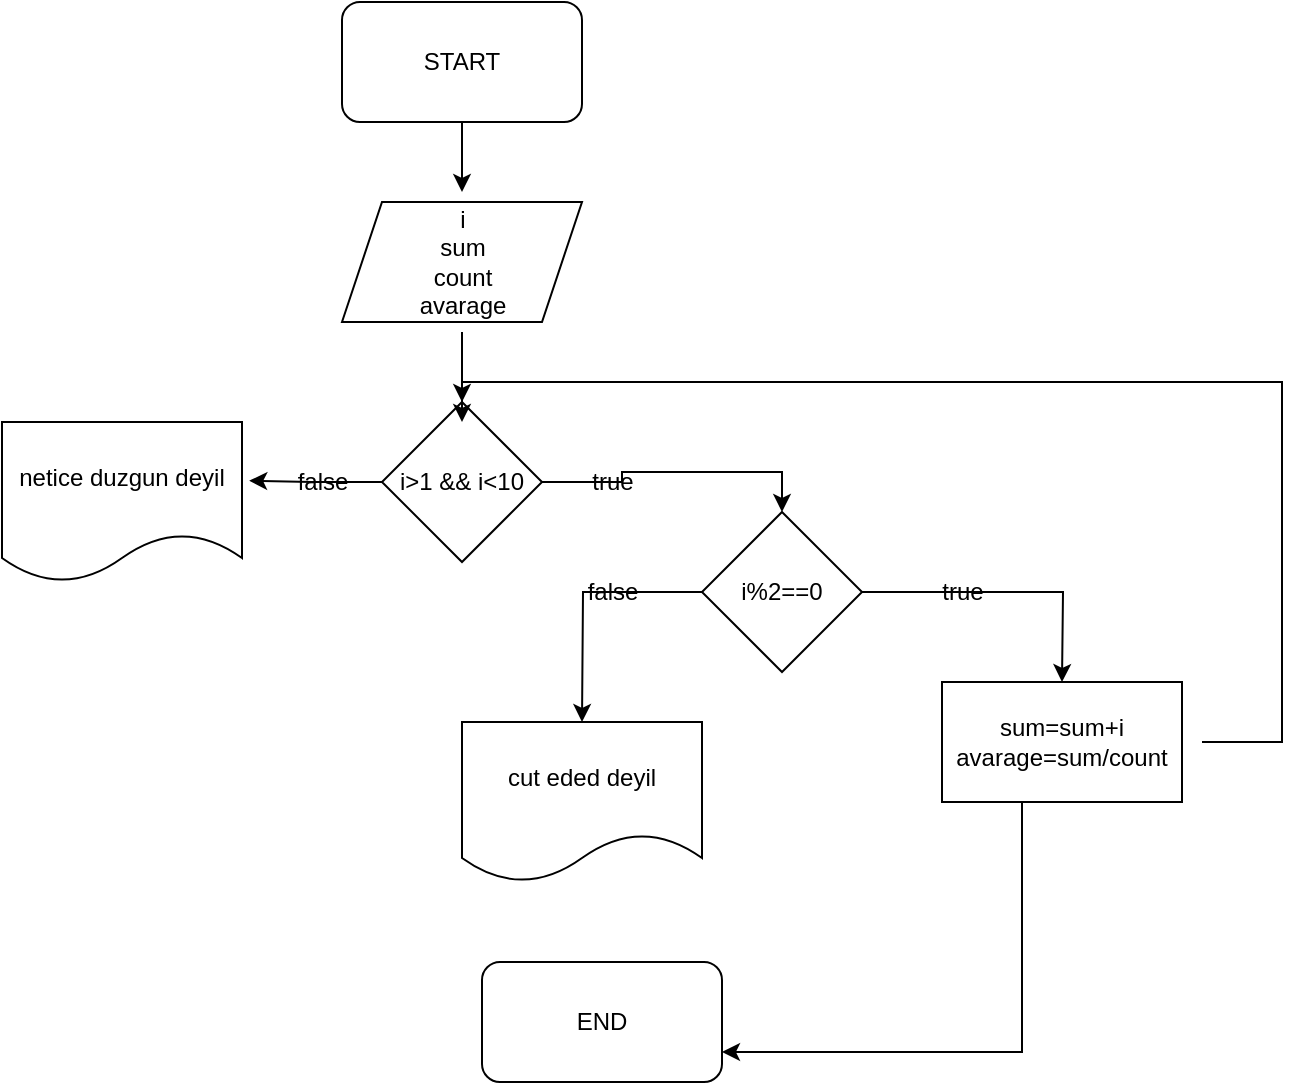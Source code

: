 <mxfile version="20.5.1" type="device"><diagram id="9WwDu842EepSJgfhhfFj" name="Page-1"><mxGraphModel dx="1038" dy="571" grid="1" gridSize="10" guides="1" tooltips="1" connect="1" arrows="1" fold="1" page="1" pageScale="1" pageWidth="850" pageHeight="1100" math="0" shadow="0"><root><mxCell id="0"/><mxCell id="1" parent="0"/><mxCell id="W5YcGlbBm5SR-iwWmro2-10" style="edgeStyle=orthogonalEdgeStyle;rounded=0;orthogonalLoop=1;jettySize=auto;html=1;" edge="1" parent="1" source="W5YcGlbBm5SR-iwWmro2-1" target="W5YcGlbBm5SR-iwWmro2-3"><mxGeometry relative="1" as="geometry"/></mxCell><mxCell id="W5YcGlbBm5SR-iwWmro2-1" value="START" style="rounded=1;whiteSpace=wrap;html=1;" vertex="1" parent="1"><mxGeometry x="290" y="10" width="120" height="60" as="geometry"/></mxCell><mxCell id="W5YcGlbBm5SR-iwWmro2-2" value="" style="shape=parallelogram;perimeter=parallelogramPerimeter;whiteSpace=wrap;html=1;fixedSize=1;" vertex="1" parent="1"><mxGeometry x="290" y="110" width="120" height="60" as="geometry"/></mxCell><mxCell id="W5YcGlbBm5SR-iwWmro2-13" style="edgeStyle=orthogonalEdgeStyle;rounded=0;orthogonalLoop=1;jettySize=auto;html=1;entryX=0.5;entryY=0;entryDx=0;entryDy=0;" edge="1" parent="1" source="W5YcGlbBm5SR-iwWmro2-3" target="W5YcGlbBm5SR-iwWmro2-11"><mxGeometry relative="1" as="geometry"/></mxCell><mxCell id="W5YcGlbBm5SR-iwWmro2-3" value="i&lt;br&gt;sum&lt;br&gt;count&lt;br&gt;avarage" style="text;html=1;align=center;verticalAlign=middle;resizable=0;points=[];autosize=1;strokeColor=none;fillColor=none;" vertex="1" parent="1"><mxGeometry x="315" y="105" width="70" height="70" as="geometry"/></mxCell><mxCell id="W5YcGlbBm5SR-iwWmro2-14" style="edgeStyle=orthogonalEdgeStyle;rounded=0;orthogonalLoop=1;jettySize=auto;html=1;entryX=1.03;entryY=0.367;entryDx=0;entryDy=0;entryPerimeter=0;" edge="1" parent="1" source="W5YcGlbBm5SR-iwWmro2-11" target="W5YcGlbBm5SR-iwWmro2-12"><mxGeometry relative="1" as="geometry"><mxPoint x="250" y="250" as="targetPoint"/></mxGeometry></mxCell><mxCell id="W5YcGlbBm5SR-iwWmro2-17" style="edgeStyle=orthogonalEdgeStyle;rounded=0;orthogonalLoop=1;jettySize=auto;html=1;entryX=0.5;entryY=0;entryDx=0;entryDy=0;" edge="1" parent="1" source="W5YcGlbBm5SR-iwWmro2-11" target="W5YcGlbBm5SR-iwWmro2-19"><mxGeometry relative="1" as="geometry"><mxPoint x="460" y="250" as="targetPoint"/></mxGeometry></mxCell><mxCell id="W5YcGlbBm5SR-iwWmro2-11" value="i&amp;gt;1 &amp;amp;&amp;amp; i&amp;lt;10" style="rhombus;whiteSpace=wrap;html=1;" vertex="1" parent="1"><mxGeometry x="310" y="210" width="80" height="80" as="geometry"/></mxCell><mxCell id="W5YcGlbBm5SR-iwWmro2-12" value="netice duzgun deyil" style="shape=document;whiteSpace=wrap;html=1;boundedLbl=1;" vertex="1" parent="1"><mxGeometry x="120" y="220" width="120" height="80" as="geometry"/></mxCell><mxCell id="W5YcGlbBm5SR-iwWmro2-15" value="false" style="text;html=1;align=center;verticalAlign=middle;resizable=0;points=[];autosize=1;strokeColor=none;fillColor=none;" vertex="1" parent="1"><mxGeometry x="255" y="235" width="50" height="30" as="geometry"/></mxCell><mxCell id="W5YcGlbBm5SR-iwWmro2-18" value="true" style="text;html=1;align=center;verticalAlign=middle;resizable=0;points=[];autosize=1;strokeColor=none;fillColor=none;" vertex="1" parent="1"><mxGeometry x="405" y="235" width="40" height="30" as="geometry"/></mxCell><mxCell id="W5YcGlbBm5SR-iwWmro2-21" style="edgeStyle=orthogonalEdgeStyle;rounded=0;orthogonalLoop=1;jettySize=auto;html=1;" edge="1" parent="1" source="W5YcGlbBm5SR-iwWmro2-19"><mxGeometry relative="1" as="geometry"><mxPoint x="410" y="370" as="targetPoint"/></mxGeometry></mxCell><mxCell id="W5YcGlbBm5SR-iwWmro2-27" style="edgeStyle=orthogonalEdgeStyle;rounded=0;orthogonalLoop=1;jettySize=auto;html=1;" edge="1" parent="1" source="W5YcGlbBm5SR-iwWmro2-19"><mxGeometry relative="1" as="geometry"><mxPoint x="650" y="350" as="targetPoint"/></mxGeometry></mxCell><mxCell id="W5YcGlbBm5SR-iwWmro2-19" value="i%2==0" style="rhombus;whiteSpace=wrap;html=1;" vertex="1" parent="1"><mxGeometry x="470" y="265" width="80" height="80" as="geometry"/></mxCell><mxCell id="W5YcGlbBm5SR-iwWmro2-24" value="false" style="text;html=1;align=center;verticalAlign=middle;resizable=0;points=[];autosize=1;strokeColor=none;fillColor=none;" vertex="1" parent="1"><mxGeometry x="400" y="290" width="50" height="30" as="geometry"/></mxCell><mxCell id="W5YcGlbBm5SR-iwWmro2-25" value="cut eded deyil" style="shape=document;whiteSpace=wrap;html=1;boundedLbl=1;" vertex="1" parent="1"><mxGeometry x="350" y="370" width="120" height="80" as="geometry"/></mxCell><mxCell id="W5YcGlbBm5SR-iwWmro2-28" value="true" style="text;html=1;align=center;verticalAlign=middle;resizable=0;points=[];autosize=1;strokeColor=none;fillColor=none;" vertex="1" parent="1"><mxGeometry x="580" y="290" width="40" height="30" as="geometry"/></mxCell><mxCell id="W5YcGlbBm5SR-iwWmro2-31" style="edgeStyle=orthogonalEdgeStyle;rounded=0;orthogonalLoop=1;jettySize=auto;html=1;" edge="1" parent="1"><mxGeometry relative="1" as="geometry"><mxPoint x="720" y="380" as="sourcePoint"/><mxPoint x="350" y="220" as="targetPoint"/><Array as="points"><mxPoint x="760" y="380"/><mxPoint x="760" y="200"/><mxPoint x="350" y="200"/></Array></mxGeometry></mxCell><mxCell id="W5YcGlbBm5SR-iwWmro2-33" style="edgeStyle=orthogonalEdgeStyle;rounded=0;orthogonalLoop=1;jettySize=auto;html=1;entryX=1;entryY=0.75;entryDx=0;entryDy=0;" edge="1" parent="1" source="W5YcGlbBm5SR-iwWmro2-29" target="W5YcGlbBm5SR-iwWmro2-32"><mxGeometry relative="1" as="geometry"><Array as="points"><mxPoint x="630" y="535"/></Array></mxGeometry></mxCell><mxCell id="W5YcGlbBm5SR-iwWmro2-29" value="sum=sum+i&lt;br&gt;avarage=sum/count" style="rounded=0;whiteSpace=wrap;html=1;" vertex="1" parent="1"><mxGeometry x="590" y="350" width="120" height="60" as="geometry"/></mxCell><mxCell id="W5YcGlbBm5SR-iwWmro2-32" value="END" style="rounded=1;whiteSpace=wrap;html=1;" vertex="1" parent="1"><mxGeometry x="360" y="490" width="120" height="60" as="geometry"/></mxCell></root></mxGraphModel></diagram></mxfile>